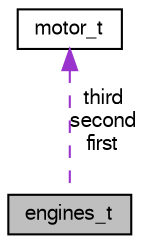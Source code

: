 digraph G
{
  edge [fontname="FreeSans",fontsize="10",labelfontname="FreeSans",labelfontsize="10"];
  node [fontname="FreeSans",fontsize="10",shape=record];
  Node1 [label="engines_t",height=0.2,width=0.4,color="black", fillcolor="grey75", style="filled" fontcolor="black"];
  Node2 -> Node1 [dir=back,color="darkorchid3",fontsize="10",style="dashed",label="third\nsecond\nfirst"];
  Node2 [label="motor_t",height=0.2,width=0.4,color="black", fillcolor="white", style="filled",URL="$structmotor__t.html"];
}
